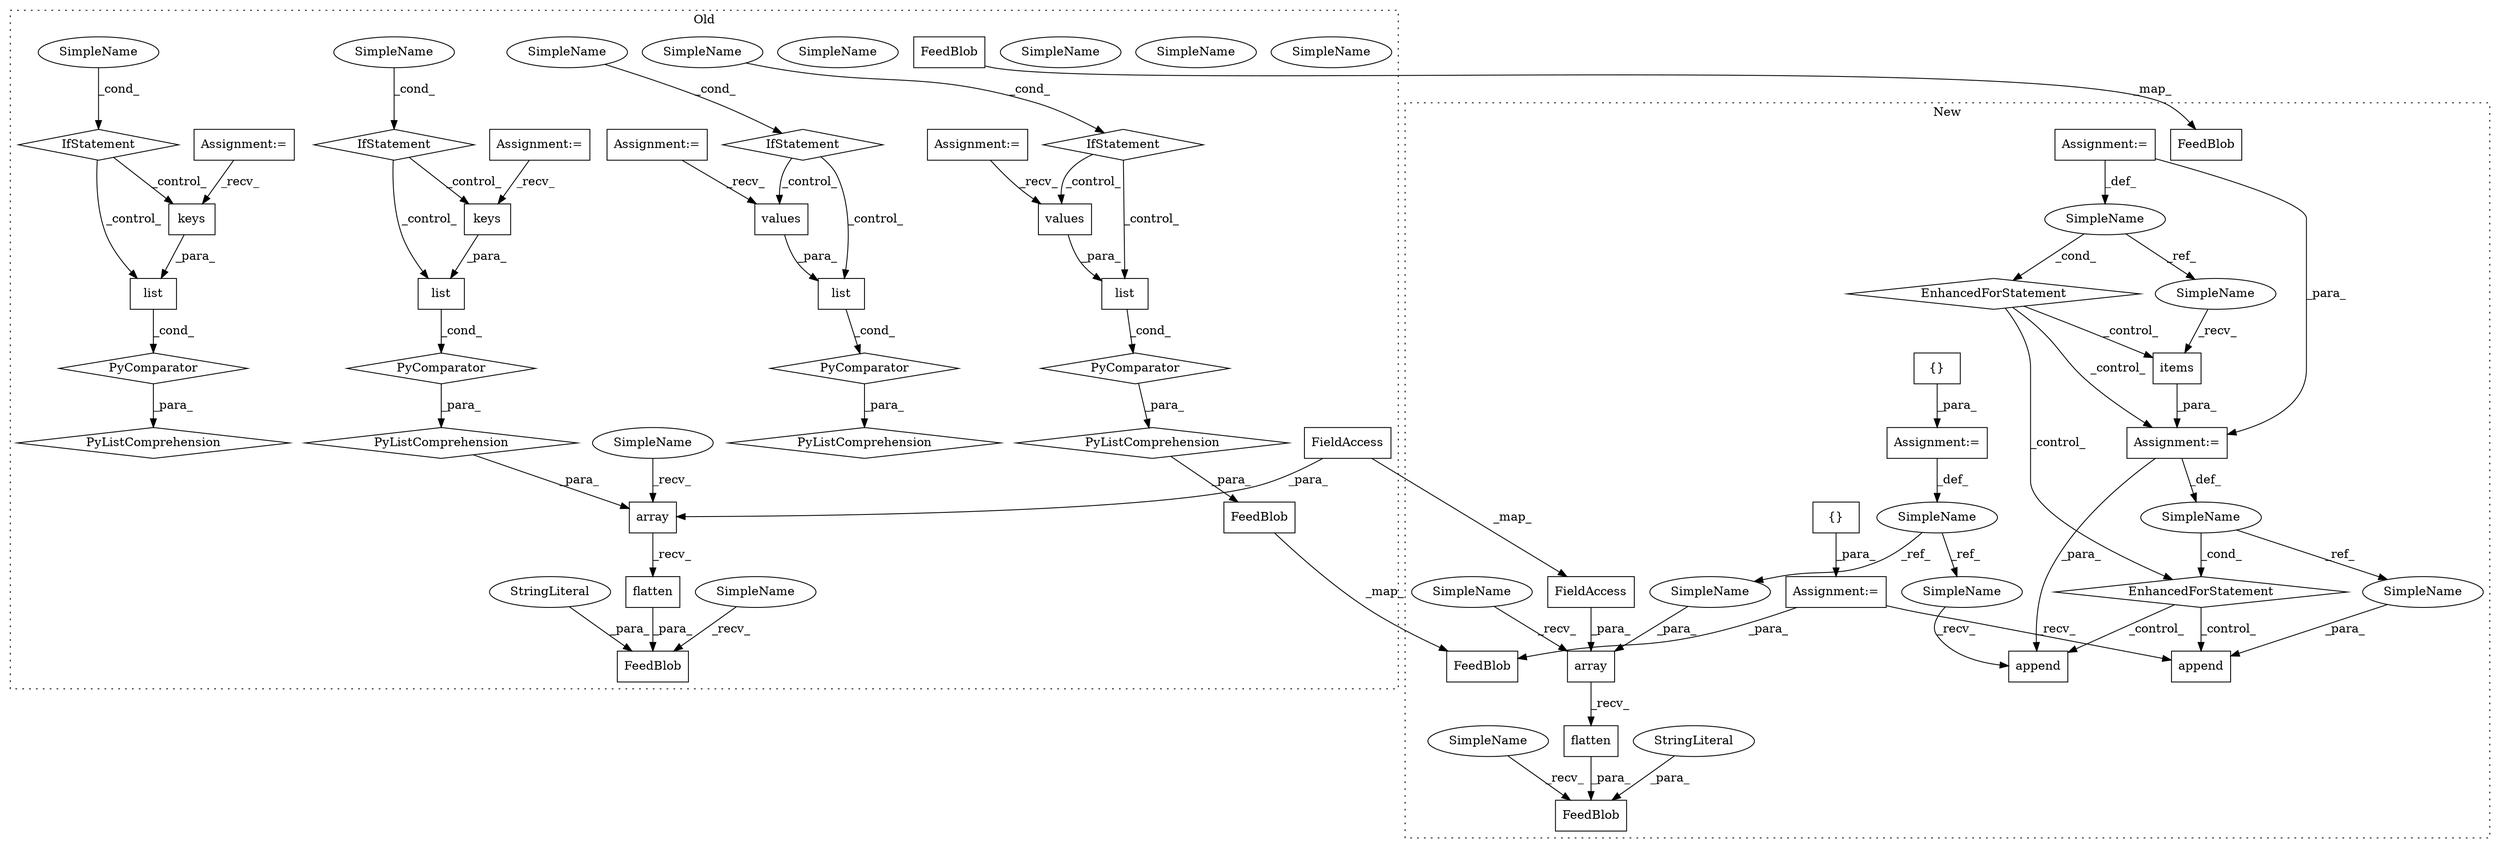 digraph G {
subgraph cluster0 {
1 [label="keys" a="32" s="2448" l="6" shape="box"];
3 [label="keys" a="32" s="1781" l="6" shape="box"];
5 [label="values" a="32" s="2666" l="8" shape="box"];
7 [label="FeedBlob" a="32" s="2597,2798" l="9,1" shape="box"];
9 [label="values" a="32" s="1993" l="8" shape="box"];
10 [label="list" a="32" s="2441,2454" l="5,1" shape="box"];
11 [label="SimpleName" a="42" s="2548" l="5" shape="ellipse"];
12 [label="list" a="32" s="1986,2001" l="5,1" shape="box"];
13 [label="SimpleName" a="42" s="2091" l="5" shape="ellipse"];
14 [label="list" a="32" s="1774,1787" l="5,1" shape="box"];
15 [label="SimpleName" a="42" s="1877" l="5" shape="ellipse"];
16 [label="list" a="32" s="2659,2674" l="5,1" shape="box"];
17 [label="flatten" a="32" s="2569" l="9" shape="box"];
19 [label="PyComparator" a="113" s="2519" l="34" shape="diamond"];
21 [label="FeedBlob" a="32" s="2180,2362" l="9,1" shape="box"];
22 [label="PyComparator" a="113" s="2060" l="36" shape="diamond"];
23 [label="array" a="32" s="2422,2567" l="19,1" shape="box"];
24 [label="SimpleName" a="42" s="2768" l="5" shape="ellipse"];
26 [label="PyListComprehension" a="109" s="1774" l="116" shape="diamond"];
27 [label="PyComparator" a="113" s="2739" l="34" shape="diamond"];
28 [label="PyListComprehension" a="109" s="2441" l="120" shape="diamond"];
29 [label="PyComparator" a="113" s="1846" l="36" shape="diamond"];
30 [label="PyListComprehension" a="109" s="2659" l="122" shape="diamond"];
38 [label="FieldAccess" a="22" s="2556" l="11" shape="box"];
40 [label="IfStatement" a="25" s="2739" l="34" shape="diamond"];
41 [label="FeedBlob" a="32" s="2381,2578" l="9,1" shape="box"];
42 [label="IfStatement" a="25" s="1846" l="36" shape="diamond"];
43 [label="Assignment:=" a="7" s="2519" l="34" shape="box"];
44 [label="IfStatement" a="25" s="2060" l="36" shape="diamond"];
45 [label="Assignment:=" a="7" s="2739" l="34" shape="box"];
46 [label="PyListComprehension" a="109" s="1986" l="118" shape="diamond"];
47 [label="IfStatement" a="25" s="2519" l="34" shape="diamond"];
48 [label="Assignment:=" a="7" s="2060" l="36" shape="box"];
49 [label="Assignment:=" a="7" s="1846" l="36" shape="box"];
52 [label="StringLiteral" a="45" s="2390" l="25" shape="ellipse"];
58 [label="SimpleName" a="42" s="2416" l="5" shape="ellipse"];
59 [label="SimpleName" a="42" s="2371" l="9" shape="ellipse"];
64 [label="SimpleName" a="42" s="2091" l="5" shape="ellipse"];
65 [label="SimpleName" a="42" s="2768" l="5" shape="ellipse"];
66 [label="SimpleName" a="42" s="1877" l="5" shape="ellipse"];
67 [label="SimpleName" a="42" s="2548" l="5" shape="ellipse"];
label = "Old";
style="dotted";
}
subgraph cluster1 {
2 [label="FeedBlob" a="32" s="3015,3099" l="9,1" shape="box"];
4 [label="{}" a="4" s="2457" l="2" shape="box"];
6 [label="FeedBlob" a="32" s="3118,3206" l="9,1" shape="box"];
8 [label="{}" a="4" s="2493" l="2" shape="box"];
18 [label="flatten" a="32" s="3090" l="9" shape="box"];
20 [label="FeedBlob" a="32" s="2814,2996" l="9,1" shape="box"];
25 [label="StringLiteral" a="45" s="3024" l="25" shape="ellipse"];
31 [label="array" a="32" s="3056,3088" l="6,1" shape="box"];
32 [label="SimpleName" a="42" s="2433" l="14" shape="ellipse"];
33 [label="append" a="32" s="2731,2739" l="7,1" shape="box"];
34 [label="SimpleName" a="42" s="2564" l="7" shape="ellipse"];
35 [label="EnhancedForStatement" a="70" s="2503,2592" l="57,2" shape="diamond"];
36 [label="SimpleName" a="42" s="2683" l="1" shape="ellipse"];
37 [label="EnhancedForStatement" a="70" s="2604,2702" l="75,2" shape="diamond"];
39 [label="FieldAccess" a="22" s="3077" l="11" shape="box"];
50 [label="Assignment:=" a="7" s="2503,2592" l="57,2" shape="box"];
51 [label="Assignment:=" a="7" s="2483" l="1" shape="box"];
53 [label="Assignment:=" a="7" s="2447" l="1" shape="box"];
54 [label="items" a="32" s="2695" l="7" shape="box"];
55 [label="Assignment:=" a="7" s="2604,2702" l="75,2" shape="box"];
56 [label="append" a="32" s="2769,2777" l="7,1" shape="box"];
57 [label="SimpleName" a="42" s="3050" l="5" shape="ellipse"];
60 [label="SimpleName" a="42" s="2776" l="1" shape="ellipse"];
61 [label="SimpleName" a="42" s="2687" l="7" shape="ellipse"];
62 [label="SimpleName" a="42" s="3062" l="14" shape="ellipse"];
63 [label="SimpleName" a="42" s="2716" l="14" shape="ellipse"];
68 [label="SimpleName" a="42" s="3005" l="9" shape="ellipse"];
label = "New";
style="dotted";
}
1 -> 10 [label="_para_"];
3 -> 14 [label="_para_"];
4 -> 53 [label="_para_"];
5 -> 16 [label="_para_"];
7 -> 6 [label="_map_"];
8 -> 51 [label="_para_"];
9 -> 12 [label="_para_"];
10 -> 19 [label="_cond_"];
12 -> 22 [label="_cond_"];
14 -> 29 [label="_cond_"];
16 -> 27 [label="_cond_"];
17 -> 41 [label="_para_"];
18 -> 2 [label="_para_"];
19 -> 28 [label="_para_"];
21 -> 20 [label="_map_"];
22 -> 46 [label="_para_"];
23 -> 17 [label="_recv_"];
25 -> 2 [label="_para_"];
27 -> 30 [label="_para_"];
28 -> 23 [label="_para_"];
29 -> 26 [label="_para_"];
30 -> 7 [label="_para_"];
31 -> 18 [label="_recv_"];
32 -> 62 [label="_ref_"];
32 -> 63 [label="_ref_"];
34 -> 35 [label="_cond_"];
34 -> 61 [label="_ref_"];
35 -> 55 [label="_control_"];
35 -> 54 [label="_control_"];
35 -> 37 [label="_control_"];
36 -> 37 [label="_cond_"];
36 -> 60 [label="_ref_"];
37 -> 56 [label="_control_"];
37 -> 33 [label="_control_"];
38 -> 23 [label="_para_"];
38 -> 39 [label="_map_"];
39 -> 31 [label="_para_"];
40 -> 16 [label="_control_"];
40 -> 5 [label="_control_"];
42 -> 3 [label="_control_"];
42 -> 14 [label="_control_"];
43 -> 1 [label="_recv_"];
44 -> 9 [label="_control_"];
44 -> 12 [label="_control_"];
45 -> 5 [label="_recv_"];
47 -> 1 [label="_control_"];
47 -> 10 [label="_control_"];
48 -> 9 [label="_recv_"];
49 -> 3 [label="_recv_"];
50 -> 55 [label="_para_"];
50 -> 34 [label="_def_"];
51 -> 56 [label="_recv_"];
51 -> 6 [label="_para_"];
52 -> 41 [label="_para_"];
53 -> 32 [label="_def_"];
54 -> 55 [label="_para_"];
55 -> 36 [label="_def_"];
55 -> 33 [label="_para_"];
57 -> 31 [label="_recv_"];
58 -> 23 [label="_recv_"];
59 -> 41 [label="_recv_"];
60 -> 56 [label="_para_"];
61 -> 54 [label="_recv_"];
62 -> 31 [label="_para_"];
63 -> 33 [label="_recv_"];
64 -> 44 [label="_cond_"];
65 -> 40 [label="_cond_"];
66 -> 42 [label="_cond_"];
67 -> 47 [label="_cond_"];
68 -> 2 [label="_recv_"];
}